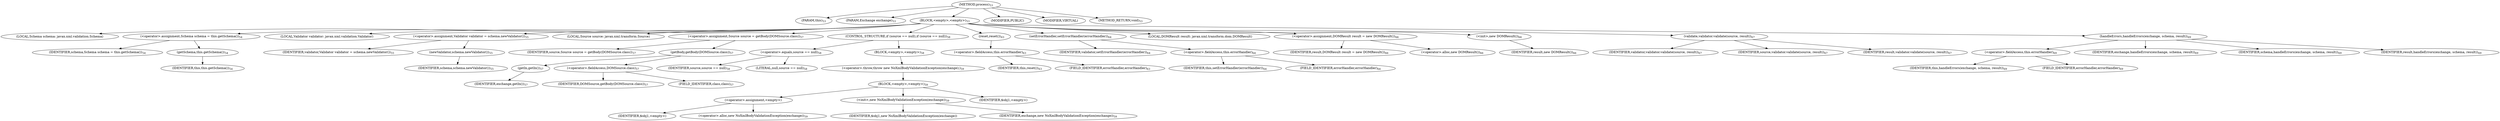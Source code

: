 digraph "process" {  
"78" [label = <(METHOD,process)<SUB>53</SUB>> ]
"4" [label = <(PARAM,this)<SUB>53</SUB>> ]
"79" [label = <(PARAM,Exchange exchange)<SUB>53</SUB>> ]
"80" [label = <(BLOCK,&lt;empty&gt;,&lt;empty&gt;)<SUB>53</SUB>> ]
"81" [label = <(LOCAL,Schema schema: javax.xml.validation.Schema)> ]
"82" [label = <(&lt;operator&gt;.assignment,Schema schema = this.getSchema())<SUB>54</SUB>> ]
"83" [label = <(IDENTIFIER,schema,Schema schema = this.getSchema())<SUB>54</SUB>> ]
"84" [label = <(getSchema,this.getSchema())<SUB>54</SUB>> ]
"3" [label = <(IDENTIFIER,this,this.getSchema())<SUB>54</SUB>> ]
"85" [label = <(LOCAL,Validator validator: javax.xml.validation.Validator)> ]
"86" [label = <(&lt;operator&gt;.assignment,Validator validator = schema.newValidator())<SUB>55</SUB>> ]
"87" [label = <(IDENTIFIER,validator,Validator validator = schema.newValidator())<SUB>55</SUB>> ]
"88" [label = <(newValidator,schema.newValidator())<SUB>55</SUB>> ]
"89" [label = <(IDENTIFIER,schema,schema.newValidator())<SUB>55</SUB>> ]
"90" [label = <(LOCAL,Source source: javax.xml.transform.Source)> ]
"91" [label = <(&lt;operator&gt;.assignment,Source source = getBody(DOMSource.class))<SUB>57</SUB>> ]
"92" [label = <(IDENTIFIER,source,Source source = getBody(DOMSource.class))<SUB>57</SUB>> ]
"93" [label = <(getBody,getBody(DOMSource.class))<SUB>57</SUB>> ]
"94" [label = <(getIn,getIn())<SUB>57</SUB>> ]
"95" [label = <(IDENTIFIER,exchange,getIn())<SUB>57</SUB>> ]
"96" [label = <(&lt;operator&gt;.fieldAccess,DOMSource.class)<SUB>57</SUB>> ]
"97" [label = <(IDENTIFIER,DOMSource,getBody(DOMSource.class))<SUB>57</SUB>> ]
"98" [label = <(FIELD_IDENTIFIER,class,class)<SUB>57</SUB>> ]
"99" [label = <(CONTROL_STRUCTURE,if (source == null),if (source == null))<SUB>58</SUB>> ]
"100" [label = <(&lt;operator&gt;.equals,source == null)<SUB>58</SUB>> ]
"101" [label = <(IDENTIFIER,source,source == null)<SUB>58</SUB>> ]
"102" [label = <(LITERAL,null,source == null)<SUB>58</SUB>> ]
"103" [label = <(BLOCK,&lt;empty&gt;,&lt;empty&gt;)<SUB>58</SUB>> ]
"104" [label = <(&lt;operator&gt;.throw,throw new NoXmlBodyValidationException(exchange);)<SUB>59</SUB>> ]
"105" [label = <(BLOCK,&lt;empty&gt;,&lt;empty&gt;)<SUB>59</SUB>> ]
"106" [label = <(&lt;operator&gt;.assignment,&lt;empty&gt;)> ]
"107" [label = <(IDENTIFIER,$obj1,&lt;empty&gt;)> ]
"108" [label = <(&lt;operator&gt;.alloc,new NoXmlBodyValidationException(exchange))<SUB>59</SUB>> ]
"109" [label = <(&lt;init&gt;,new NoXmlBodyValidationException(exchange))<SUB>59</SUB>> ]
"110" [label = <(IDENTIFIER,$obj1,new NoXmlBodyValidationException(exchange))> ]
"111" [label = <(IDENTIFIER,exchange,new NoXmlBodyValidationException(exchange))<SUB>59</SUB>> ]
"112" [label = <(IDENTIFIER,$obj1,&lt;empty&gt;)> ]
"113" [label = <(reset,reset())<SUB>63</SUB>> ]
"114" [label = <(&lt;operator&gt;.fieldAccess,this.errorHandler)<SUB>63</SUB>> ]
"115" [label = <(IDENTIFIER,this,reset())<SUB>63</SUB>> ]
"116" [label = <(FIELD_IDENTIFIER,errorHandler,errorHandler)<SUB>63</SUB>> ]
"117" [label = <(setErrorHandler,setErrorHandler(errorHandler))<SUB>64</SUB>> ]
"118" [label = <(IDENTIFIER,validator,setErrorHandler(errorHandler))<SUB>64</SUB>> ]
"119" [label = <(&lt;operator&gt;.fieldAccess,this.errorHandler)<SUB>64</SUB>> ]
"120" [label = <(IDENTIFIER,this,setErrorHandler(errorHandler))<SUB>64</SUB>> ]
"121" [label = <(FIELD_IDENTIFIER,errorHandler,errorHandler)<SUB>64</SUB>> ]
"6" [label = <(LOCAL,DOMResult result: javax.xml.transform.dom.DOMResult)> ]
"122" [label = <(&lt;operator&gt;.assignment,DOMResult result = new DOMResult())<SUB>66</SUB>> ]
"123" [label = <(IDENTIFIER,result,DOMResult result = new DOMResult())<SUB>66</SUB>> ]
"124" [label = <(&lt;operator&gt;.alloc,new DOMResult())<SUB>66</SUB>> ]
"125" [label = <(&lt;init&gt;,new DOMResult())<SUB>66</SUB>> ]
"5" [label = <(IDENTIFIER,result,new DOMResult())<SUB>66</SUB>> ]
"126" [label = <(validate,validator.validate(source, result))<SUB>67</SUB>> ]
"127" [label = <(IDENTIFIER,validator,validator.validate(source, result))<SUB>67</SUB>> ]
"128" [label = <(IDENTIFIER,source,validator.validate(source, result))<SUB>67</SUB>> ]
"129" [label = <(IDENTIFIER,result,validator.validate(source, result))<SUB>67</SUB>> ]
"130" [label = <(handleErrors,handleErrors(exchange, schema, result))<SUB>69</SUB>> ]
"131" [label = <(&lt;operator&gt;.fieldAccess,this.errorHandler)<SUB>69</SUB>> ]
"132" [label = <(IDENTIFIER,this,handleErrors(exchange, schema, result))<SUB>69</SUB>> ]
"133" [label = <(FIELD_IDENTIFIER,errorHandler,errorHandler)<SUB>69</SUB>> ]
"134" [label = <(IDENTIFIER,exchange,handleErrors(exchange, schema, result))<SUB>69</SUB>> ]
"135" [label = <(IDENTIFIER,schema,handleErrors(exchange, schema, result))<SUB>69</SUB>> ]
"136" [label = <(IDENTIFIER,result,handleErrors(exchange, schema, result))<SUB>69</SUB>> ]
"137" [label = <(MODIFIER,PUBLIC)> ]
"138" [label = <(MODIFIER,VIRTUAL)> ]
"139" [label = <(METHOD_RETURN,void)<SUB>53</SUB>> ]
  "78" -> "4" 
  "78" -> "79" 
  "78" -> "80" 
  "78" -> "137" 
  "78" -> "138" 
  "78" -> "139" 
  "80" -> "81" 
  "80" -> "82" 
  "80" -> "85" 
  "80" -> "86" 
  "80" -> "90" 
  "80" -> "91" 
  "80" -> "99" 
  "80" -> "113" 
  "80" -> "117" 
  "80" -> "6" 
  "80" -> "122" 
  "80" -> "125" 
  "80" -> "126" 
  "80" -> "130" 
  "82" -> "83" 
  "82" -> "84" 
  "84" -> "3" 
  "86" -> "87" 
  "86" -> "88" 
  "88" -> "89" 
  "91" -> "92" 
  "91" -> "93" 
  "93" -> "94" 
  "93" -> "96" 
  "94" -> "95" 
  "96" -> "97" 
  "96" -> "98" 
  "99" -> "100" 
  "99" -> "103" 
  "100" -> "101" 
  "100" -> "102" 
  "103" -> "104" 
  "104" -> "105" 
  "105" -> "106" 
  "105" -> "109" 
  "105" -> "112" 
  "106" -> "107" 
  "106" -> "108" 
  "109" -> "110" 
  "109" -> "111" 
  "113" -> "114" 
  "114" -> "115" 
  "114" -> "116" 
  "117" -> "118" 
  "117" -> "119" 
  "119" -> "120" 
  "119" -> "121" 
  "122" -> "123" 
  "122" -> "124" 
  "125" -> "5" 
  "126" -> "127" 
  "126" -> "128" 
  "126" -> "129" 
  "130" -> "131" 
  "130" -> "134" 
  "130" -> "135" 
  "130" -> "136" 
  "131" -> "132" 
  "131" -> "133" 
}
